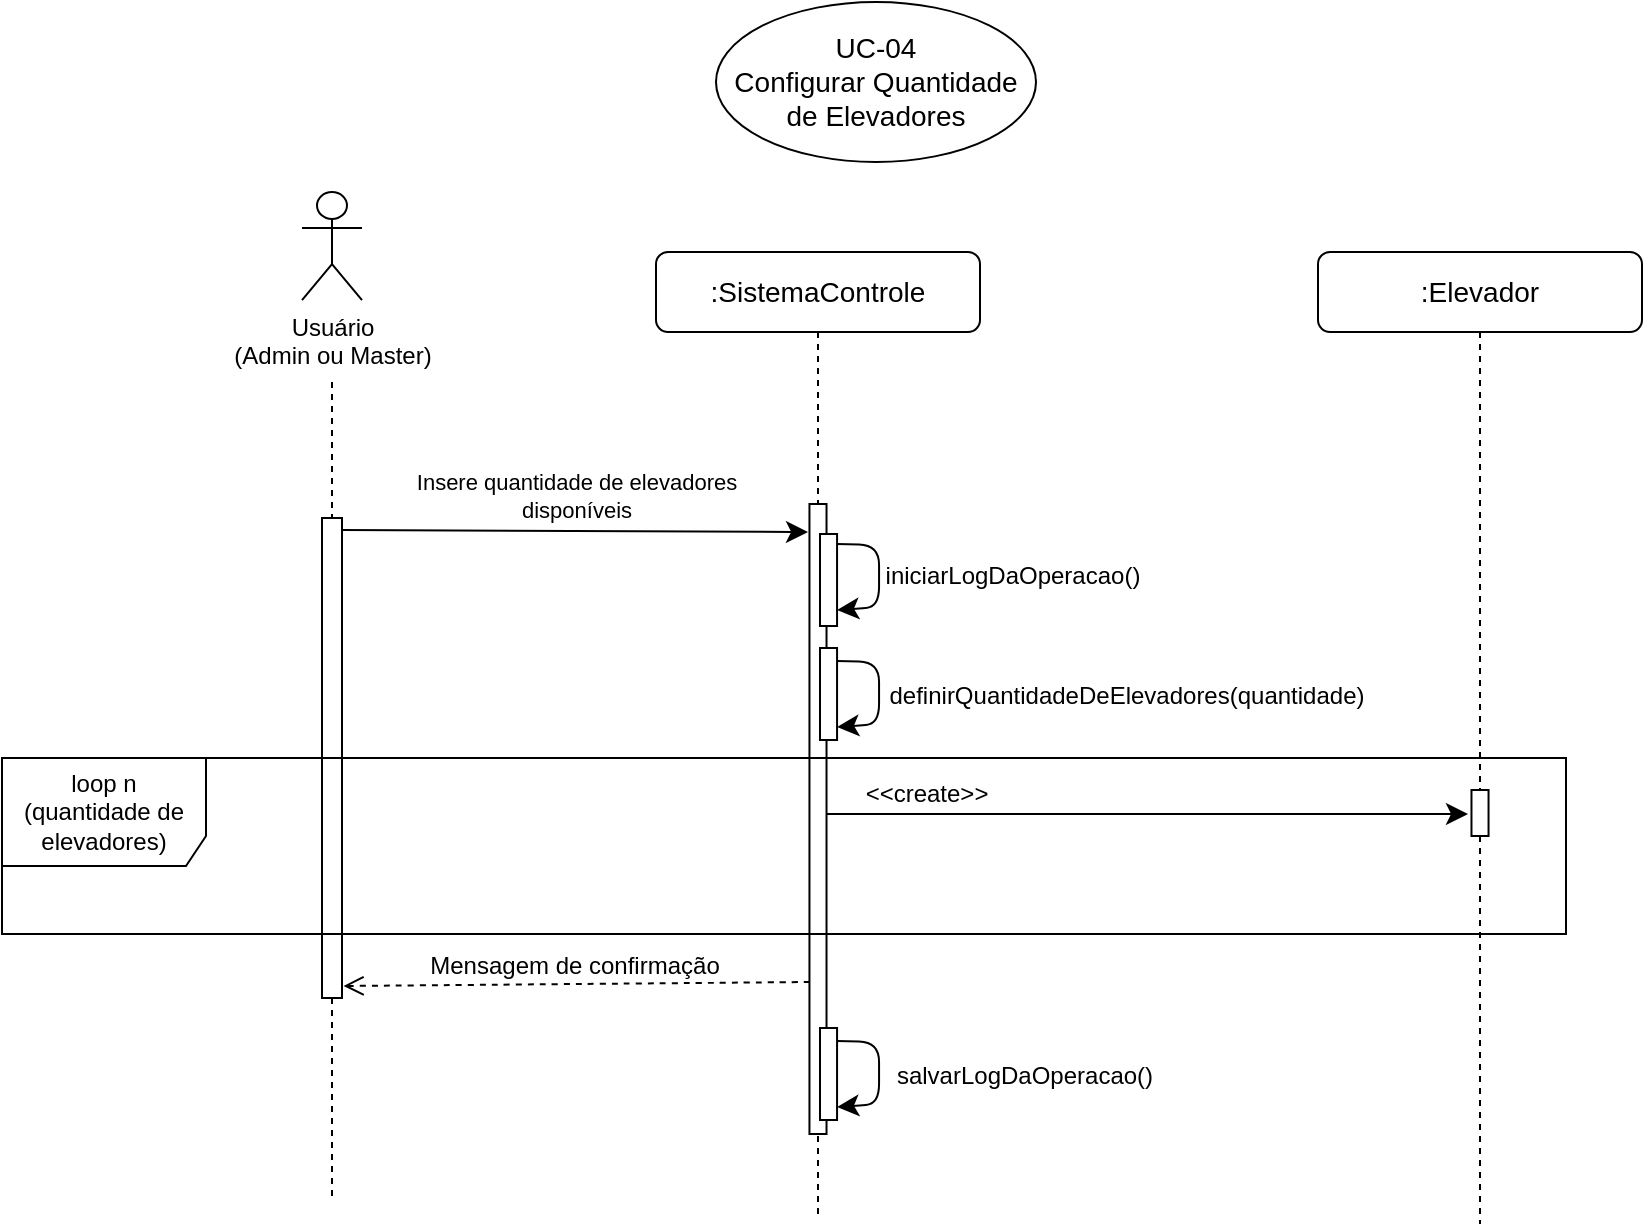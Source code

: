 <mxfile version="24.7.17">
  <diagram name="Page-1" id="7fl2-ZSV6QaIEvgjWsZY">
    <mxGraphModel dx="1834" dy="1241" grid="0" gridSize="1" guides="1" tooltips="1" connect="1" arrows="1" fold="1" page="0" pageScale="1" pageWidth="1920" pageHeight="1200" math="0" shadow="0">
      <root>
        <mxCell id="0" />
        <mxCell id="1" parent="0" />
        <mxCell id="YAKH-8tsJ9ISijEvY5ng-2" value="&lt;font style=&quot;font-size: 14px;&quot;&gt;UC-04&lt;/font&gt;&lt;div style=&quot;font-size: 14px;&quot;&gt;Configurar Quantidade&lt;/div&gt;&lt;div style=&quot;font-size: 14px;&quot;&gt;de Elevadores&lt;/div&gt;" style="ellipse;whiteSpace=wrap;html=1;" parent="1" vertex="1">
          <mxGeometry x="48" y="-112" width="160" height="80" as="geometry" />
        </mxCell>
        <mxCell id="YAKH-8tsJ9ISijEvY5ng-10" value="" style="group" parent="1" vertex="1" connectable="0">
          <mxGeometry x="-159" y="-4" width="30" height="495" as="geometry" />
        </mxCell>
        <mxCell id="YAKH-8tsJ9ISijEvY5ng-8" style="edgeStyle=none;curved=0;rounded=1;orthogonalLoop=1;jettySize=auto;html=1;fontSize=12;startSize=8;endSize=8;dashed=1;endArrow=none;endFill=0;" parent="YAKH-8tsJ9ISijEvY5ng-10" source="YAKH-8tsJ9ISijEvY5ng-6" edge="1">
          <mxGeometry relative="1" as="geometry">
            <mxPoint x="15" y="492" as="targetPoint" />
            <mxPoint x="15" y="71.831" as="sourcePoint" />
          </mxGeometry>
        </mxCell>
        <mxCell id="YAKH-8tsJ9ISijEvY5ng-3" value="Usuário&lt;br&gt;(Admin ou Master&lt;span style=&quot;background-color: initial;&quot;&gt;)&lt;/span&gt;" style="shape=umlActor;verticalLabelPosition=bottom;verticalAlign=top;html=1;outlineConnect=0;" parent="YAKH-8tsJ9ISijEvY5ng-10" vertex="1">
          <mxGeometry y="-13" width="30" height="54.05" as="geometry" />
        </mxCell>
        <mxCell id="YAKH-8tsJ9ISijEvY5ng-9" value="" style="edgeStyle=none;curved=0;rounded=1;orthogonalLoop=1;jettySize=auto;html=1;fontSize=12;startSize=8;endSize=8;dashed=1;endArrow=none;endFill=0;" parent="YAKH-8tsJ9ISijEvY5ng-10" target="YAKH-8tsJ9ISijEvY5ng-6" edge="1">
          <mxGeometry relative="1" as="geometry">
            <mxPoint x="15" y="422.093" as="targetPoint" />
            <mxPoint x="15" y="82" as="sourcePoint" />
          </mxGeometry>
        </mxCell>
        <mxCell id="YAKH-8tsJ9ISijEvY5ng-6" value="" style="html=1;points=[];perimeter=orthogonalPerimeter;rounded=0;shadow=0;comic=0;labelBackgroundColor=none;strokeWidth=1;fontFamily=Verdana;fontSize=12;align=center;" parent="YAKH-8tsJ9ISijEvY5ng-10" vertex="1">
          <mxGeometry x="10" y="150" width="10" height="240" as="geometry" />
        </mxCell>
        <mxCell id="YAKH-8tsJ9ISijEvY5ng-16" value="" style="endArrow=classic;html=1;rounded=1;strokeColor=default;align=center;verticalAlign=middle;fontFamily=Helvetica;fontSize=12;fontColor=default;labelBackgroundColor=default;edgeStyle=none;startSize=8;endSize=8;curved=0;" parent="1" edge="1">
          <mxGeometry width="50" height="50" relative="1" as="geometry">
            <mxPoint x="-139" y="152" as="sourcePoint" />
            <mxPoint x="94" y="153" as="targetPoint" />
          </mxGeometry>
        </mxCell>
        <mxCell id="YAKH-8tsJ9ISijEvY5ng-17" value="Insere quantidade de elevadores&lt;div&gt;disponíveis&lt;/div&gt;" style="edgeLabel;html=1;align=center;verticalAlign=middle;resizable=0;points=[];fontSize=11;fontFamily=Helvetica;fontColor=default;labelBackgroundColor=default;" parent="YAKH-8tsJ9ISijEvY5ng-16" vertex="1" connectable="0">
          <mxGeometry x="-0.118" y="1" relative="1" as="geometry">
            <mxPoint x="14" y="-17" as="offset" />
          </mxGeometry>
        </mxCell>
        <mxCell id="YAKH-8tsJ9ISijEvY5ng-37" value=":SistemaControle" style="shape=umlLifeline;perimeter=lifelinePerimeter;whiteSpace=wrap;html=1;container=0;collapsible=0;recursiveResize=0;outlineConnect=0;rounded=1;shadow=0;comic=0;labelBackgroundColor=none;strokeWidth=1;fontFamily=Helvetica;fontSize=14;align=center;" parent="1" vertex="1">
          <mxGeometry x="18" y="13" width="162" height="482" as="geometry" />
        </mxCell>
        <mxCell id="YAKH-8tsJ9ISijEvY5ng-38" value="" style="html=1;points=[];perimeter=orthogonalPerimeter;rounded=0;shadow=0;comic=0;labelBackgroundColor=none;strokeWidth=1;fontFamily=Verdana;fontSize=12;align=center;container=0;" parent="1" vertex="1">
          <mxGeometry x="94.73" y="139" width="8.53" height="315" as="geometry" />
        </mxCell>
        <mxCell id="hTcx7FH-oT0N74Yx47Nf-1" value="" style="html=1;points=[];perimeter=orthogonalPerimeter;rounded=0;shadow=0;comic=0;labelBackgroundColor=none;strokeWidth=1;fontFamily=Verdana;fontSize=12;align=center;container=0;" parent="1" vertex="1">
          <mxGeometry x="100" y="154" width="8.53" height="46" as="geometry" />
        </mxCell>
        <mxCell id="hTcx7FH-oT0N74Yx47Nf-2" value="" style="endArrow=classic;html=1;rounded=1;fontSize=12;startSize=8;endSize=8;curved=0;" parent="1" edge="1">
          <mxGeometry width="50" height="50" relative="1" as="geometry">
            <mxPoint x="108.53" y="159" as="sourcePoint" />
            <mxPoint x="108.53" y="192" as="targetPoint" />
            <Array as="points">
              <mxPoint x="129.53" y="159.5" />
              <mxPoint x="129.53" y="190.5" />
            </Array>
          </mxGeometry>
        </mxCell>
        <mxCell id="hTcx7FH-oT0N74Yx47Nf-3" value="iniciarLogDaOperacao()" style="edgeLabel;html=1;align=center;verticalAlign=middle;resizable=0;points=[];fontSize=12;fontFamily=Helvetica;fontColor=default;labelBackgroundColor=default;" parent="hTcx7FH-oT0N74Yx47Nf-2" vertex="1" connectable="0">
          <mxGeometry x="-0.033" y="1" relative="1" as="geometry">
            <mxPoint x="65" y="1" as="offset" />
          </mxGeometry>
        </mxCell>
        <mxCell id="hTcx7FH-oT0N74Yx47Nf-4" value="" style="html=1;points=[];perimeter=orthogonalPerimeter;rounded=0;shadow=0;comic=0;labelBackgroundColor=none;strokeWidth=1;fontFamily=Verdana;fontSize=12;align=center;container=0;" parent="1" vertex="1">
          <mxGeometry x="100" y="211" width="8.53" height="46" as="geometry" />
        </mxCell>
        <mxCell id="hTcx7FH-oT0N74Yx47Nf-5" value="" style="endArrow=classic;html=1;rounded=1;fontSize=12;startSize=8;endSize=8;curved=0;" parent="1" edge="1">
          <mxGeometry width="50" height="50" relative="1" as="geometry">
            <mxPoint x="108.53" y="217.5" as="sourcePoint" />
            <mxPoint x="108.53" y="250.5" as="targetPoint" />
            <Array as="points">
              <mxPoint x="129.53" y="218" />
              <mxPoint x="129.53" y="249" />
            </Array>
          </mxGeometry>
        </mxCell>
        <mxCell id="hTcx7FH-oT0N74Yx47Nf-6" value="definirQuantidadeDeElevadores(quantidade)" style="edgeLabel;html=1;align=center;verticalAlign=middle;resizable=0;points=[];fontSize=12;fontFamily=Helvetica;fontColor=default;labelBackgroundColor=default;" parent="hTcx7FH-oT0N74Yx47Nf-5" vertex="1" connectable="0">
          <mxGeometry x="-0.033" y="1" relative="1" as="geometry">
            <mxPoint x="122" y="2" as="offset" />
          </mxGeometry>
        </mxCell>
        <mxCell id="hTcx7FH-oT0N74Yx47Nf-7" value="loop n&lt;div&gt;(quantidade de&lt;/div&gt;&lt;div&gt;elevadores)&lt;/div&gt;" style="shape=umlFrame;whiteSpace=wrap;html=1;pointerEvents=0;fontFamily=Helvetica;fontSize=12;fontColor=default;labelBackgroundColor=default;width=102;height=54;" parent="1" vertex="1">
          <mxGeometry x="-309" y="266" width="782" height="88" as="geometry" />
        </mxCell>
        <mxCell id="hTcx7FH-oT0N74Yx47Nf-23" value="" style="html=1;points=[];perimeter=orthogonalPerimeter;rounded=0;shadow=0;comic=0;labelBackgroundColor=none;strokeWidth=1;fontFamily=Verdana;fontSize=12;align=center;container=0;" parent="1" vertex="1">
          <mxGeometry x="100" y="401" width="8.53" height="46" as="geometry" />
        </mxCell>
        <mxCell id="hTcx7FH-oT0N74Yx47Nf-24" value="" style="endArrow=classic;html=1;rounded=1;fontSize=12;startSize=8;endSize=8;curved=0;" parent="1" edge="1">
          <mxGeometry width="50" height="50" relative="1" as="geometry">
            <mxPoint x="108.53" y="407.5" as="sourcePoint" />
            <mxPoint x="108.53" y="440.5" as="targetPoint" />
            <Array as="points">
              <mxPoint x="129.53" y="408" />
              <mxPoint x="129.53" y="439" />
            </Array>
          </mxGeometry>
        </mxCell>
        <mxCell id="hTcx7FH-oT0N74Yx47Nf-25" value="salvarLogDaOperacao()" style="edgeLabel;html=1;align=center;verticalAlign=middle;resizable=0;points=[];fontSize=12;fontFamily=Helvetica;fontColor=default;labelBackgroundColor=default;" parent="hTcx7FH-oT0N74Yx47Nf-24" vertex="1" connectable="0">
          <mxGeometry x="-0.033" y="1" relative="1" as="geometry">
            <mxPoint x="71" y="2" as="offset" />
          </mxGeometry>
        </mxCell>
        <mxCell id="Cu2QGeTz2ypJLkXz-Kmp-1" value=":Elevador" style="shape=umlLifeline;perimeter=lifelinePerimeter;whiteSpace=wrap;html=1;container=0;collapsible=0;recursiveResize=0;outlineConnect=0;rounded=1;shadow=0;comic=0;labelBackgroundColor=none;strokeWidth=1;fontFamily=Helvetica;fontSize=14;align=center;" parent="1" vertex="1">
          <mxGeometry x="349" y="13" width="162" height="486" as="geometry" />
        </mxCell>
        <mxCell id="hTcx7FH-oT0N74Yx47Nf-19" value="" style="html=1;points=[];perimeter=orthogonalPerimeter;rounded=0;shadow=0;comic=0;labelBackgroundColor=none;strokeWidth=1;fontFamily=Verdana;fontSize=12;align=center;container=0;" parent="1" vertex="1">
          <mxGeometry x="425.74" y="282" width="8.53" height="23" as="geometry" />
        </mxCell>
        <mxCell id="Cu2QGeTz2ypJLkXz-Kmp-3" value="" style="endArrow=classic;html=1;rounded=0;fontSize=12;startSize=8;endSize=8;curved=1;" parent="1" edge="1">
          <mxGeometry width="50" height="50" relative="1" as="geometry">
            <mxPoint x="103.27" y="294" as="sourcePoint" />
            <mxPoint x="424" y="294" as="targetPoint" />
          </mxGeometry>
        </mxCell>
        <mxCell id="Cu2QGeTz2ypJLkXz-Kmp-4" value="&amp;lt;&amp;lt;create&amp;gt;&amp;gt;" style="edgeLabel;html=1;align=center;verticalAlign=middle;resizable=0;points=[];fontSize=12;" parent="Cu2QGeTz2ypJLkXz-Kmp-3" vertex="1" connectable="0">
          <mxGeometry x="-0.466" y="-2" relative="1" as="geometry">
            <mxPoint x="-36" y="-12" as="offset" />
          </mxGeometry>
        </mxCell>
        <mxCell id="Cu2QGeTz2ypJLkXz-Kmp-5" value="" style="endArrow=open;html=1;rounded=0;fontSize=12;startSize=8;endSize=8;curved=1;entryX=1.076;entryY=0.975;entryDx=0;entryDy=0;entryPerimeter=0;dashed=1;endFill=0;" parent="1" target="YAKH-8tsJ9ISijEvY5ng-6" edge="1">
          <mxGeometry width="50" height="50" relative="1" as="geometry">
            <mxPoint x="94.73" y="378" as="sourcePoint" />
            <mxPoint x="144.73" y="328" as="targetPoint" />
          </mxGeometry>
        </mxCell>
        <mxCell id="Cu2QGeTz2ypJLkXz-Kmp-6" value="Mensagem de confirmação" style="edgeLabel;html=1;align=center;verticalAlign=middle;resizable=0;points=[];fontSize=12;" parent="Cu2QGeTz2ypJLkXz-Kmp-5" vertex="1" connectable="0">
          <mxGeometry x="0.125" y="-1" relative="1" as="geometry">
            <mxPoint x="13" y="-8" as="offset" />
          </mxGeometry>
        </mxCell>
      </root>
    </mxGraphModel>
  </diagram>
</mxfile>
